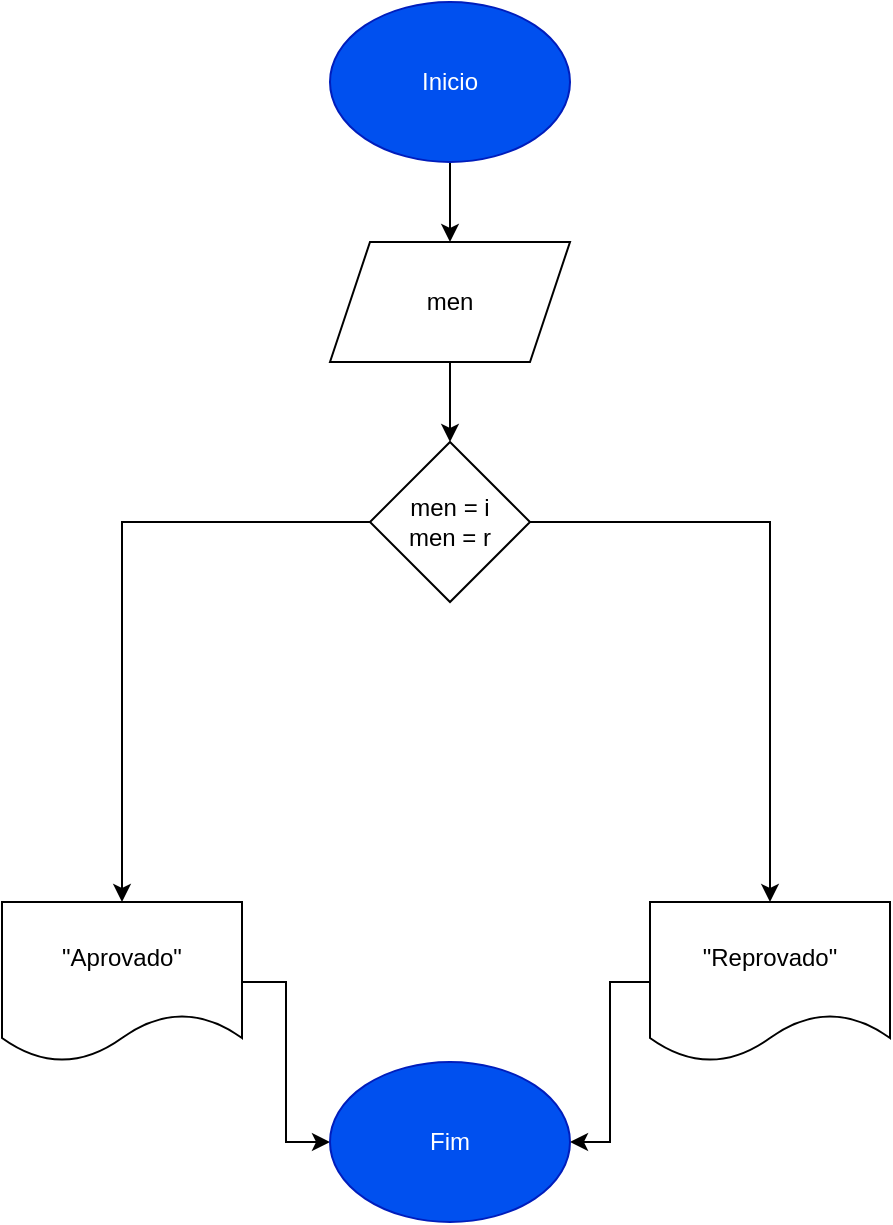<mxfile version="21.3.4" type="device">
  <diagram name="Página-1" id="jQYbMf_T6P1TTiZ4HPNV">
    <mxGraphModel dx="1393" dy="807" grid="1" gridSize="10" guides="1" tooltips="1" connect="1" arrows="1" fold="1" page="1" pageScale="1" pageWidth="827" pageHeight="1169" math="0" shadow="0">
      <root>
        <mxCell id="0" />
        <mxCell id="1" parent="0" />
        <mxCell id="QYx6qpi-4Dpqdyy4OYUt-8" value="" style="edgeStyle=orthogonalEdgeStyle;rounded=0;orthogonalLoop=1;jettySize=auto;html=1;" edge="1" parent="1" source="QYx6qpi-4Dpqdyy4OYUt-1" target="QYx6qpi-4Dpqdyy4OYUt-6">
          <mxGeometry relative="1" as="geometry" />
        </mxCell>
        <mxCell id="QYx6qpi-4Dpqdyy4OYUt-1" value="Inicio" style="ellipse;whiteSpace=wrap;html=1;fillColor=#0050ef;fontColor=#ffffff;strokeColor=#001DBC;" vertex="1" parent="1">
          <mxGeometry x="354" y="90" width="120" height="80" as="geometry" />
        </mxCell>
        <mxCell id="QYx6qpi-4Dpqdyy4OYUt-46" value="" style="edgeStyle=orthogonalEdgeStyle;rounded=0;orthogonalLoop=1;jettySize=auto;html=1;" edge="1" parent="1" source="QYx6qpi-4Dpqdyy4OYUt-6" target="QYx6qpi-4Dpqdyy4OYUt-11">
          <mxGeometry relative="1" as="geometry" />
        </mxCell>
        <mxCell id="QYx6qpi-4Dpqdyy4OYUt-6" value="men" style="shape=parallelogram;perimeter=parallelogramPerimeter;whiteSpace=wrap;html=1;fixedSize=1;" vertex="1" parent="1">
          <mxGeometry x="354" y="210" width="120" height="60" as="geometry" />
        </mxCell>
        <mxCell id="QYx6qpi-4Dpqdyy4OYUt-12" value="" style="edgeStyle=orthogonalEdgeStyle;rounded=0;orthogonalLoop=1;jettySize=auto;html=1;" edge="1" parent="1" target="QYx6qpi-4Dpqdyy4OYUt-11">
          <mxGeometry relative="1" as="geometry">
            <mxPoint x="414" y="370" as="sourcePoint" />
          </mxGeometry>
        </mxCell>
        <mxCell id="QYx6qpi-4Dpqdyy4OYUt-14" value="" style="edgeStyle=orthogonalEdgeStyle;rounded=0;orthogonalLoop=1;jettySize=auto;html=1;" edge="1" parent="1" source="QYx6qpi-4Dpqdyy4OYUt-11" target="QYx6qpi-4Dpqdyy4OYUt-13">
          <mxGeometry relative="1" as="geometry" />
        </mxCell>
        <mxCell id="QYx6qpi-4Dpqdyy4OYUt-16" value="" style="edgeStyle=orthogonalEdgeStyle;rounded=0;orthogonalLoop=1;jettySize=auto;html=1;" edge="1" parent="1" source="QYx6qpi-4Dpqdyy4OYUt-11" target="QYx6qpi-4Dpqdyy4OYUt-15">
          <mxGeometry relative="1" as="geometry" />
        </mxCell>
        <mxCell id="QYx6qpi-4Dpqdyy4OYUt-11" value="men = i&lt;br&gt;men = r" style="rhombus;whiteSpace=wrap;html=1;" vertex="1" parent="1">
          <mxGeometry x="374" y="310" width="80" height="80" as="geometry" />
        </mxCell>
        <mxCell id="QYx6qpi-4Dpqdyy4OYUt-21" value="" style="edgeStyle=orthogonalEdgeStyle;rounded=0;orthogonalLoop=1;jettySize=auto;html=1;" edge="1" parent="1" source="QYx6qpi-4Dpqdyy4OYUt-13" target="QYx6qpi-4Dpqdyy4OYUt-17">
          <mxGeometry relative="1" as="geometry" />
        </mxCell>
        <mxCell id="QYx6qpi-4Dpqdyy4OYUt-13" value="&quot;Reprovado&quot;" style="shape=document;whiteSpace=wrap;html=1;boundedLbl=1;" vertex="1" parent="1">
          <mxGeometry x="514" y="540" width="120" height="80" as="geometry" />
        </mxCell>
        <mxCell id="QYx6qpi-4Dpqdyy4OYUt-20" value="" style="edgeStyle=orthogonalEdgeStyle;rounded=0;orthogonalLoop=1;jettySize=auto;html=1;" edge="1" parent="1" source="QYx6qpi-4Dpqdyy4OYUt-15" target="QYx6qpi-4Dpqdyy4OYUt-17">
          <mxGeometry relative="1" as="geometry" />
        </mxCell>
        <mxCell id="QYx6qpi-4Dpqdyy4OYUt-15" value="&quot;Aprovado&quot;" style="shape=document;whiteSpace=wrap;html=1;boundedLbl=1;" vertex="1" parent="1">
          <mxGeometry x="190" y="540" width="120" height="80" as="geometry" />
        </mxCell>
        <mxCell id="QYx6qpi-4Dpqdyy4OYUt-17" value="Fim" style="ellipse;whiteSpace=wrap;html=1;fillColor=#0050ef;fontColor=#ffffff;strokeColor=#001DBC;" vertex="1" parent="1">
          <mxGeometry x="354" y="620" width="120" height="80" as="geometry" />
        </mxCell>
      </root>
    </mxGraphModel>
  </diagram>
</mxfile>
